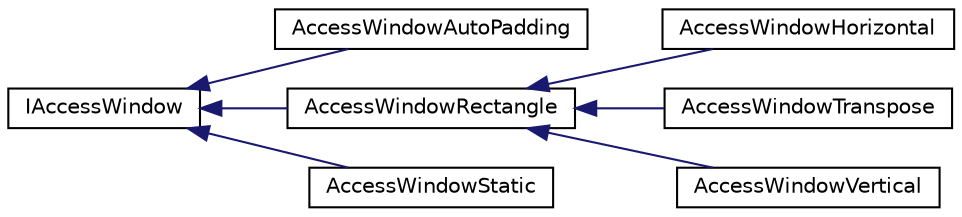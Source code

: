 digraph "Graphical Class Hierarchy"
{
 // LATEX_PDF_SIZE
  edge [fontname="Helvetica",fontsize="10",labelfontname="Helvetica",labelfontsize="10"];
  node [fontname="Helvetica",fontsize="10",shape=record];
  rankdir="LR";
  Node0 [label="IAccessWindow",height=0.2,width=0.4,color="black", fillcolor="white", style="filled",URL="$classarm__compute_1_1_i_access_window.xhtml",tooltip="Interface describing methods to update access window and padding based on kernel parameters."];
  Node0 -> Node1 [dir="back",color="midnightblue",fontsize="10",style="solid",fontname="Helvetica"];
  Node1 [label="AccessWindowAutoPadding",height=0.2,width=0.4,color="black", fillcolor="white", style="filled",URL="$classarm__compute_1_1_access_window_auto_padding.xhtml",tooltip="Dummy access window."];
  Node0 -> Node2 [dir="back",color="midnightblue",fontsize="10",style="solid",fontname="Helvetica"];
  Node2 [label="AccessWindowRectangle",height=0.2,width=0.4,color="black", fillcolor="white", style="filled",URL="$classarm__compute_1_1_access_window_rectangle.xhtml",tooltip="Implementation of a rectangular access pattern."];
  Node2 -> Node3 [dir="back",color="midnightblue",fontsize="10",style="solid",fontname="Helvetica"];
  Node3 [label="AccessWindowHorizontal",height=0.2,width=0.4,color="black", fillcolor="white", style="filled",URL="$classarm__compute_1_1_access_window_horizontal.xhtml",tooltip="Implementation of a row access pattern."];
  Node2 -> Node4 [dir="back",color="midnightblue",fontsize="10",style="solid",fontname="Helvetica"];
  Node4 [label="AccessWindowTranspose",height=0.2,width=0.4,color="black", fillcolor="white", style="filled",URL="$classarm__compute_1_1_access_window_transpose.xhtml",tooltip="Implementation of a XY-transpose access pattern."];
  Node2 -> Node5 [dir="back",color="midnightblue",fontsize="10",style="solid",fontname="Helvetica"];
  Node5 [label="AccessWindowVertical",height=0.2,width=0.4,color="black", fillcolor="white", style="filled",URL="$classarm__compute_1_1_access_window_vertical.xhtml",tooltip="Implementation of a column access pattern."];
  Node0 -> Node6 [dir="back",color="midnightblue",fontsize="10",style="solid",fontname="Helvetica"];
  Node6 [label="AccessWindowStatic",height=0.2,width=0.4,color="black", fillcolor="white", style="filled",URL="$classarm__compute_1_1_access_window_static.xhtml",tooltip="Implementation of a static rectangular access pattern."];
}
